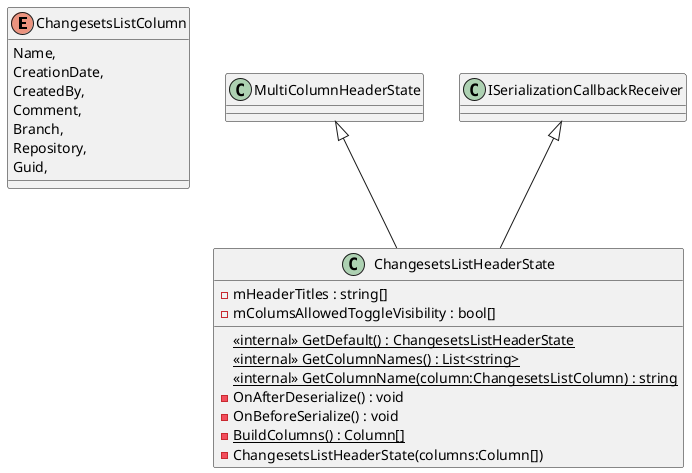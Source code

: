 @startuml
enum ChangesetsListColumn {
    Name,
    CreationDate,
    CreatedBy,
    Comment,
    Branch,
    Repository,
    Guid,
}
class ChangesetsListHeaderState {
    <<internal>> {static} GetDefault() : ChangesetsListHeaderState
    <<internal>> {static} GetColumnNames() : List<string>
    <<internal>> {static} GetColumnName(column:ChangesetsListColumn) : string
    - OnAfterDeserialize() : void
    - OnBeforeSerialize() : void
    {static} - BuildColumns() : Column[]
    - ChangesetsListHeaderState(columns:Column[])
    - mHeaderTitles : string[]
    - mColumsAllowedToggleVisibility : bool[]
}
MultiColumnHeaderState <|-- ChangesetsListHeaderState
ISerializationCallbackReceiver <|-- ChangesetsListHeaderState
@enduml
